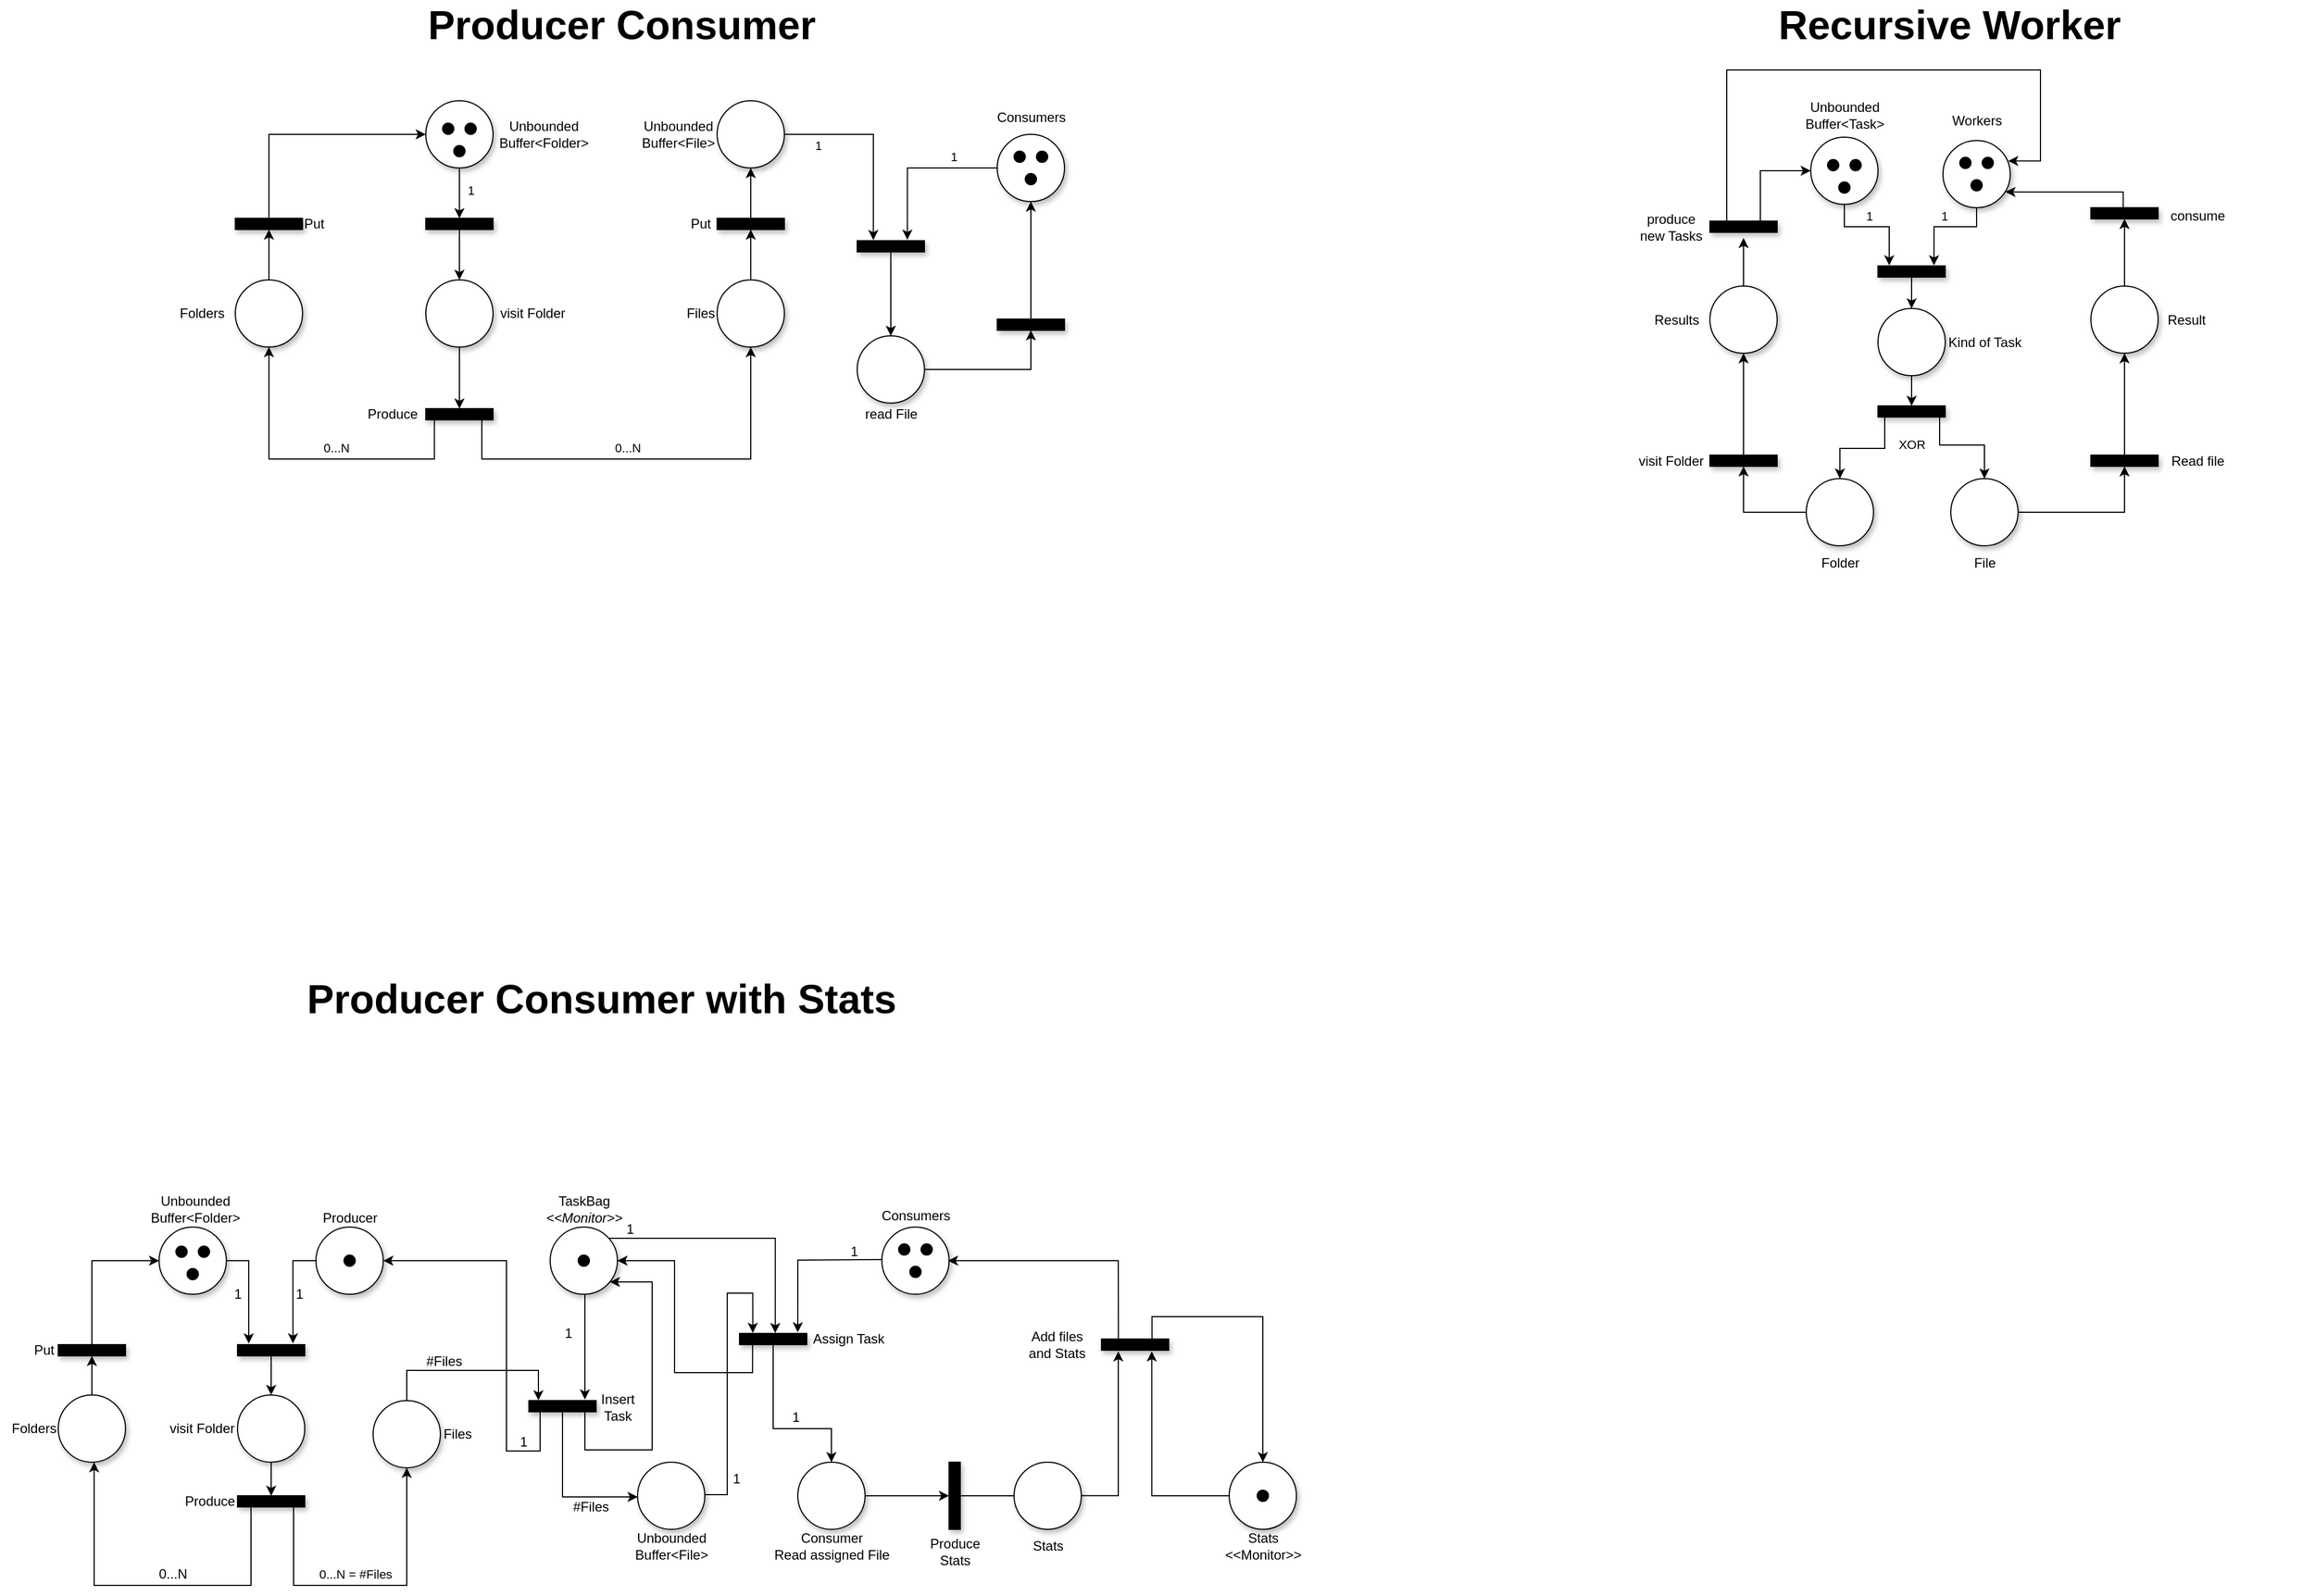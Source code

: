 <mxfile version="21.1.5" type="github">
  <diagram id="W0BPK4cTkW4dwpDVpFNX" name="Pagina-1">
    <mxGraphModel dx="1628" dy="848" grid="1" gridSize="10" guides="1" tooltips="1" connect="1" arrows="1" fold="1" page="1" pageScale="1" pageWidth="1169" pageHeight="827" math="0" shadow="0">
      <root>
        <mxCell id="0" />
        <mxCell id="1" parent="0" />
        <mxCell id="aSolj1gr-32Z-omolXvE-9" style="edgeStyle=orthogonalEdgeStyle;rounded=0;orthogonalLoop=1;jettySize=auto;html=1;exitX=0.987;exitY=0.872;exitDx=0;exitDy=0;exitPerimeter=0;entryX=0.5;entryY=1;entryDx=0;entryDy=0;" parent="1" source="aSolj1gr-32Z-omolXvE-2" target="aSolj1gr-32Z-omolXvE-7" edge="1">
          <mxGeometry relative="1" as="geometry">
            <Array as="points">
              <mxPoint x="418" y="413" />
              <mxPoint x="270" y="413" />
            </Array>
          </mxGeometry>
        </mxCell>
        <mxCell id="aSolj1gr-32Z-omolXvE-34" value="0...N" style="edgeLabel;html=1;align=center;verticalAlign=middle;resizable=0;points=[];" parent="aSolj1gr-32Z-omolXvE-9" vertex="1" connectable="0">
          <mxGeometry x="-0.154" relative="1" as="geometry">
            <mxPoint x="-4" y="-10" as="offset" />
          </mxGeometry>
        </mxCell>
        <mxCell id="aSolj1gr-32Z-omolXvE-28" style="edgeStyle=orthogonalEdgeStyle;rounded=0;orthogonalLoop=1;jettySize=auto;html=1;entryX=0.5;entryY=1;entryDx=0;entryDy=0;" parent="1" source="aSolj1gr-32Z-omolXvE-2" target="aSolj1gr-32Z-omolXvE-27" edge="1">
          <mxGeometry relative="1" as="geometry">
            <Array as="points">
              <mxPoint x="460" y="373" />
              <mxPoint x="460" y="413" />
              <mxPoint x="700" y="413" />
            </Array>
          </mxGeometry>
        </mxCell>
        <mxCell id="aSolj1gr-32Z-omolXvE-35" value="0...N" style="edgeLabel;html=1;align=center;verticalAlign=middle;resizable=0;points=[];" parent="aSolj1gr-32Z-omolXvE-28" vertex="1" connectable="0">
          <mxGeometry x="-0.079" y="1" relative="1" as="geometry">
            <mxPoint y="-9" as="offset" />
          </mxGeometry>
        </mxCell>
        <mxCell id="aSolj1gr-32Z-omolXvE-2" value="" style="html=1;points=[];perimeter=orthogonalPerimeter;fillColor=#000000;rotation=90;shadow=1;" parent="1" vertex="1">
          <mxGeometry x="435" y="343" width="10" height="60" as="geometry" />
        </mxCell>
        <mxCell id="aSolj1gr-32Z-omolXvE-36" value="" style="edgeStyle=orthogonalEdgeStyle;rounded=0;orthogonalLoop=1;jettySize=auto;html=1;" parent="1" source="aSolj1gr-32Z-omolXvE-4" target="aSolj1gr-32Z-omolXvE-2" edge="1">
          <mxGeometry relative="1" as="geometry" />
        </mxCell>
        <mxCell id="aSolj1gr-32Z-omolXvE-4" value="" style="ellipse;whiteSpace=wrap;html=1;aspect=fixed;strokeColor=#000000;fillColor=#FFFFFF;shadow=1;" parent="1" vertex="1">
          <mxGeometry x="410" y="253" width="60" height="60" as="geometry" />
        </mxCell>
        <mxCell id="aSolj1gr-32Z-omolXvE-20" style="edgeStyle=orthogonalEdgeStyle;rounded=0;orthogonalLoop=1;jettySize=auto;html=1;" parent="1" source="aSolj1gr-32Z-omolXvE-7" target="aSolj1gr-32Z-omolXvE-21" edge="1">
          <mxGeometry relative="1" as="geometry">
            <mxPoint x="270" y="193" as="targetPoint" />
          </mxGeometry>
        </mxCell>
        <mxCell id="aSolj1gr-32Z-omolXvE-7" value="" style="ellipse;whiteSpace=wrap;html=1;aspect=fixed;strokeColor=#000000;fillColor=#FFFFFF;shadow=1;" parent="1" vertex="1">
          <mxGeometry x="240" y="253" width="60" height="60" as="geometry" />
        </mxCell>
        <mxCell id="aSolj1gr-32Z-omolXvE-8" value="Produce" style="text;html=1;align=center;verticalAlign=middle;resizable=0;points=[];autosize=1;strokeColor=none;fillColor=none;" parent="1" vertex="1">
          <mxGeometry x="345" y="358" width="70" height="30" as="geometry" />
        </mxCell>
        <mxCell id="aSolj1gr-32Z-omolXvE-12" value="1" style="edgeStyle=orthogonalEdgeStyle;rounded=0;orthogonalLoop=1;jettySize=auto;html=1;" parent="1" source="aSolj1gr-32Z-omolXvE-10" target="aSolj1gr-32Z-omolXvE-11" edge="1">
          <mxGeometry x="-0.111" y="10" relative="1" as="geometry">
            <mxPoint as="offset" />
          </mxGeometry>
        </mxCell>
        <mxCell id="aSolj1gr-32Z-omolXvE-10" value="" style="ellipse;whiteSpace=wrap;html=1;aspect=fixed;strokeColor=#000000;fillColor=#FFFFFF;shadow=1;" parent="1" vertex="1">
          <mxGeometry x="410" y="93" width="60" height="60" as="geometry" />
        </mxCell>
        <mxCell id="aSolj1gr-32Z-omolXvE-13" value="" style="edgeStyle=orthogonalEdgeStyle;rounded=0;orthogonalLoop=1;jettySize=auto;html=1;" parent="1" source="aSolj1gr-32Z-omolXvE-11" target="aSolj1gr-32Z-omolXvE-4" edge="1">
          <mxGeometry relative="1" as="geometry" />
        </mxCell>
        <mxCell id="aSolj1gr-32Z-omolXvE-11" value="" style="html=1;points=[];perimeter=orthogonalPerimeter;fillColor=#000000;rotation=90;shadow=1;" parent="1" vertex="1">
          <mxGeometry x="435" y="173" width="10" height="60" as="geometry" />
        </mxCell>
        <mxCell id="aSolj1gr-32Z-omolXvE-39" style="edgeStyle=orthogonalEdgeStyle;rounded=0;orthogonalLoop=1;jettySize=auto;html=1;entryX=-0.058;entryY=0.76;entryDx=0;entryDy=0;entryPerimeter=0;" parent="1" source="aSolj1gr-32Z-omolXvE-14" target="aSolj1gr-32Z-omolXvE-38" edge="1">
          <mxGeometry relative="1" as="geometry" />
        </mxCell>
        <mxCell id="aSolj1gr-32Z-omolXvE-52" value="1" style="edgeLabel;html=1;align=center;verticalAlign=middle;resizable=0;points=[];" parent="aSolj1gr-32Z-omolXvE-39" vertex="1" connectable="0">
          <mxGeometry x="-0.66" y="-3" relative="1" as="geometry">
            <mxPoint y="7" as="offset" />
          </mxGeometry>
        </mxCell>
        <mxCell id="aSolj1gr-32Z-omolXvE-14" value="" style="ellipse;whiteSpace=wrap;html=1;aspect=fixed;strokeColor=#000000;fillColor=#FFFFFF;shadow=1;" parent="1" vertex="1">
          <mxGeometry x="670" y="93" width="60" height="60" as="geometry" />
        </mxCell>
        <mxCell id="aSolj1gr-32Z-omolXvE-16" value="Unbounded&lt;br&gt;Buffer&amp;lt;File&amp;gt;" style="text;html=1;align=center;verticalAlign=middle;resizable=0;points=[];autosize=1;strokeColor=none;fillColor=none;" parent="1" vertex="1">
          <mxGeometry x="590" y="103" width="90" height="40" as="geometry" />
        </mxCell>
        <mxCell id="aSolj1gr-32Z-omolXvE-17" value="Unbounded&lt;br&gt;Buffer&amp;lt;Folder&amp;gt;" style="text;html=1;align=center;verticalAlign=middle;resizable=0;points=[];autosize=1;strokeColor=none;fillColor=none;" parent="1" vertex="1">
          <mxGeometry x="465" y="103" width="100" height="40" as="geometry" />
        </mxCell>
        <mxCell id="aSolj1gr-32Z-omolXvE-18" value="Files" style="text;html=1;align=center;verticalAlign=middle;resizable=0;points=[];autosize=1;strokeColor=none;fillColor=none;" parent="1" vertex="1">
          <mxGeometry x="630" y="268" width="50" height="30" as="geometry" />
        </mxCell>
        <mxCell id="aSolj1gr-32Z-omolXvE-19" value="Folders" style="text;html=1;align=center;verticalAlign=middle;resizable=0;points=[];autosize=1;strokeColor=none;fillColor=none;" parent="1" vertex="1">
          <mxGeometry x="180" y="268" width="60" height="30" as="geometry" />
        </mxCell>
        <mxCell id="aSolj1gr-32Z-omolXvE-22" style="edgeStyle=orthogonalEdgeStyle;rounded=0;orthogonalLoop=1;jettySize=auto;html=1;entryX=0;entryY=0.5;entryDx=0;entryDy=0;" parent="1" source="aSolj1gr-32Z-omolXvE-21" target="aSolj1gr-32Z-omolXvE-10" edge="1">
          <mxGeometry relative="1" as="geometry">
            <Array as="points">
              <mxPoint x="270" y="123" />
            </Array>
          </mxGeometry>
        </mxCell>
        <mxCell id="aSolj1gr-32Z-omolXvE-21" value="" style="html=1;points=[];perimeter=orthogonalPerimeter;fillColor=#000000;rotation=90;shadow=1;" parent="1" vertex="1">
          <mxGeometry x="265" y="173" width="10" height="60" as="geometry" />
        </mxCell>
        <mxCell id="aSolj1gr-32Z-omolXvE-23" value="Put" style="text;html=1;align=center;verticalAlign=middle;resizable=0;points=[];autosize=1;strokeColor=none;fillColor=none;" parent="1" vertex="1">
          <mxGeometry x="290" y="188" width="40" height="30" as="geometry" />
        </mxCell>
        <mxCell id="aSolj1gr-32Z-omolXvE-24" value="" style="ellipse;whiteSpace=wrap;html=1;aspect=fixed;strokeColor=#000000;fillColor=#000000;" parent="1" vertex="1">
          <mxGeometry x="425" y="113" width="10" height="10" as="geometry" />
        </mxCell>
        <mxCell id="aSolj1gr-32Z-omolXvE-25" value="" style="ellipse;whiteSpace=wrap;html=1;aspect=fixed;strokeColor=#000000;fillColor=#000000;" parent="1" vertex="1">
          <mxGeometry x="445" y="113" width="10" height="10" as="geometry" />
        </mxCell>
        <mxCell id="aSolj1gr-32Z-omolXvE-26" value="" style="ellipse;whiteSpace=wrap;html=1;aspect=fixed;strokeColor=#000000;fillColor=#000000;" parent="1" vertex="1">
          <mxGeometry x="435" y="133" width="10" height="10" as="geometry" />
        </mxCell>
        <mxCell id="aSolj1gr-32Z-omolXvE-31" value="" style="edgeStyle=orthogonalEdgeStyle;rounded=0;orthogonalLoop=1;jettySize=auto;html=1;" parent="1" source="aSolj1gr-32Z-omolXvE-27" target="aSolj1gr-32Z-omolXvE-30" edge="1">
          <mxGeometry relative="1" as="geometry" />
        </mxCell>
        <mxCell id="aSolj1gr-32Z-omolXvE-27" value="" style="ellipse;whiteSpace=wrap;html=1;aspect=fixed;strokeColor=#000000;fillColor=#FFFFFF;shadow=1;" parent="1" vertex="1">
          <mxGeometry x="670" y="253" width="60" height="60" as="geometry" />
        </mxCell>
        <mxCell id="aSolj1gr-32Z-omolXvE-29" value="visit Folder" style="text;html=1;align=center;verticalAlign=middle;resizable=0;points=[];autosize=1;strokeColor=none;fillColor=none;" parent="1" vertex="1">
          <mxGeometry x="465" y="268" width="80" height="30" as="geometry" />
        </mxCell>
        <mxCell id="aSolj1gr-32Z-omolXvE-32" value="" style="edgeStyle=orthogonalEdgeStyle;rounded=0;orthogonalLoop=1;jettySize=auto;html=1;" parent="1" source="aSolj1gr-32Z-omolXvE-30" target="aSolj1gr-32Z-omolXvE-14" edge="1">
          <mxGeometry relative="1" as="geometry" />
        </mxCell>
        <mxCell id="aSolj1gr-32Z-omolXvE-30" value="" style="html=1;points=[];perimeter=orthogonalPerimeter;fillColor=#000000;rotation=90;shadow=1;" parent="1" vertex="1">
          <mxGeometry x="695" y="173" width="10" height="60" as="geometry" />
        </mxCell>
        <mxCell id="aSolj1gr-32Z-omolXvE-33" value="Put" style="text;html=1;align=center;verticalAlign=middle;resizable=0;points=[];autosize=1;strokeColor=none;fillColor=none;" parent="1" vertex="1">
          <mxGeometry x="635" y="188" width="40" height="30" as="geometry" />
        </mxCell>
        <mxCell id="aSolj1gr-32Z-omolXvE-40" style="edgeStyle=orthogonalEdgeStyle;rounded=0;orthogonalLoop=1;jettySize=auto;html=1;entryX=-0.086;entryY=0.254;entryDx=0;entryDy=0;entryPerimeter=0;" parent="1" source="aSolj1gr-32Z-omolXvE-37" target="aSolj1gr-32Z-omolXvE-38" edge="1">
          <mxGeometry relative="1" as="geometry">
            <mxPoint x="840" y="213" as="targetPoint" />
          </mxGeometry>
        </mxCell>
        <mxCell id="aSolj1gr-32Z-omolXvE-51" value="1" style="edgeLabel;html=1;align=center;verticalAlign=middle;resizable=0;points=[];" parent="aSolj1gr-32Z-omolXvE-40" vertex="1" connectable="0">
          <mxGeometry x="-0.578" relative="1" as="geometry">
            <mxPoint x="-9" y="-10" as="offset" />
          </mxGeometry>
        </mxCell>
        <mxCell id="aSolj1gr-32Z-omolXvE-37" value="" style="ellipse;whiteSpace=wrap;html=1;aspect=fixed;strokeColor=#000000;fillColor=#FFFFFF;shadow=1;" parent="1" vertex="1">
          <mxGeometry x="920" y="123" width="60" height="60" as="geometry" />
        </mxCell>
        <mxCell id="aSolj1gr-32Z-omolXvE-45" style="edgeStyle=orthogonalEdgeStyle;rounded=0;orthogonalLoop=1;jettySize=auto;html=1;" parent="1" source="aSolj1gr-32Z-omolXvE-38" edge="1">
          <mxGeometry relative="1" as="geometry">
            <mxPoint x="825" y="303" as="targetPoint" />
          </mxGeometry>
        </mxCell>
        <mxCell id="aSolj1gr-32Z-omolXvE-38" value="" style="html=1;points=[];perimeter=orthogonalPerimeter;fillColor=#000000;rotation=90;shadow=1;" parent="1" vertex="1">
          <mxGeometry x="820" y="193" width="10" height="60" as="geometry" />
        </mxCell>
        <mxCell id="aSolj1gr-32Z-omolXvE-41" value="" style="ellipse;whiteSpace=wrap;html=1;aspect=fixed;strokeColor=#000000;fillColor=#000000;" parent="1" vertex="1">
          <mxGeometry x="935" y="138" width="10" height="10" as="geometry" />
        </mxCell>
        <mxCell id="aSolj1gr-32Z-omolXvE-42" value="" style="ellipse;whiteSpace=wrap;html=1;aspect=fixed;strokeColor=#000000;fillColor=#000000;" parent="1" vertex="1">
          <mxGeometry x="955" y="138" width="10" height="10" as="geometry" />
        </mxCell>
        <mxCell id="aSolj1gr-32Z-omolXvE-43" value="" style="ellipse;whiteSpace=wrap;html=1;aspect=fixed;strokeColor=#000000;fillColor=#000000;" parent="1" vertex="1">
          <mxGeometry x="945" y="158" width="10" height="10" as="geometry" />
        </mxCell>
        <mxCell id="aSolj1gr-32Z-omolXvE-44" value="Consumers&lt;br&gt;" style="text;html=1;align=center;verticalAlign=middle;resizable=0;points=[];autosize=1;strokeColor=none;fillColor=none;" parent="1" vertex="1">
          <mxGeometry x="910" y="93" width="80" height="30" as="geometry" />
        </mxCell>
        <mxCell id="aSolj1gr-32Z-omolXvE-47" style="edgeStyle=orthogonalEdgeStyle;rounded=0;orthogonalLoop=1;jettySize=auto;html=1;" parent="1" source="aSolj1gr-32Z-omolXvE-46" target="aSolj1gr-32Z-omolXvE-48" edge="1">
          <mxGeometry relative="1" as="geometry">
            <mxPoint x="950" y="333" as="targetPoint" />
          </mxGeometry>
        </mxCell>
        <mxCell id="aSolj1gr-32Z-omolXvE-46" value="" style="ellipse;whiteSpace=wrap;html=1;aspect=fixed;strokeColor=#000000;fillColor=#FFFFFF;shadow=1;" parent="1" vertex="1">
          <mxGeometry x="795" y="303" width="60" height="60" as="geometry" />
        </mxCell>
        <mxCell id="aSolj1gr-32Z-omolXvE-49" style="edgeStyle=orthogonalEdgeStyle;rounded=0;orthogonalLoop=1;jettySize=auto;html=1;entryX=0.5;entryY=1;entryDx=0;entryDy=0;" parent="1" source="aSolj1gr-32Z-omolXvE-48" target="aSolj1gr-32Z-omolXvE-37" edge="1">
          <mxGeometry relative="1" as="geometry" />
        </mxCell>
        <mxCell id="aSolj1gr-32Z-omolXvE-48" value="" style="html=1;points=[];perimeter=orthogonalPerimeter;fillColor=#000000;rotation=90;shadow=1;" parent="1" vertex="1">
          <mxGeometry x="945" y="263" width="10" height="60" as="geometry" />
        </mxCell>
        <mxCell id="aSolj1gr-32Z-omolXvE-50" value="read File" style="text;html=1;align=center;verticalAlign=middle;resizable=0;points=[];autosize=1;strokeColor=none;fillColor=none;" parent="1" vertex="1">
          <mxGeometry x="790" y="358" width="70" height="30" as="geometry" />
        </mxCell>
        <mxCell id="aSolj1gr-32Z-omolXvE-53" value="&lt;font style=&quot;font-size: 36px;&quot;&gt;&lt;b&gt;Producer Consumer&lt;br&gt;&lt;/b&gt;&lt;/font&gt;" style="text;html=1;strokeColor=none;fillColor=none;align=center;verticalAlign=middle;whiteSpace=wrap;rounded=0;" parent="1" vertex="1">
          <mxGeometry x="260" y="10" width="650" height="30" as="geometry" />
        </mxCell>
        <mxCell id="aSolj1gr-32Z-omolXvE-64" value="1" style="edgeStyle=orthogonalEdgeStyle;rounded=0;orthogonalLoop=1;jettySize=auto;html=1;entryX=-0.046;entryY=0.833;entryDx=0;entryDy=0;entryPerimeter=0;" parent="1" source="aSolj1gr-32Z-omolXvE-65" target="aSolj1gr-32Z-omolXvE-67" edge="1">
          <mxGeometry x="-0.111" y="10" relative="1" as="geometry">
            <mxPoint as="offset" />
            <mxPoint x="1716" y="235.5" as="targetPoint" />
            <Array as="points">
              <mxPoint x="1676" y="205.5" />
              <mxPoint x="1716" y="205.5" />
            </Array>
          </mxGeometry>
        </mxCell>
        <mxCell id="aSolj1gr-32Z-omolXvE-65" value="" style="ellipse;whiteSpace=wrap;html=1;aspect=fixed;strokeColor=#000000;fillColor=#FFFFFF;shadow=1;" parent="1" vertex="1">
          <mxGeometry x="1646" y="125.5" width="60" height="60" as="geometry" />
        </mxCell>
        <mxCell id="aSolj1gr-32Z-omolXvE-115" style="edgeStyle=orthogonalEdgeStyle;rounded=0;orthogonalLoop=1;jettySize=auto;html=1;fontSize=11;" parent="1" source="aSolj1gr-32Z-omolXvE-67" target="aSolj1gr-32Z-omolXvE-116" edge="1">
          <mxGeometry relative="1" as="geometry">
            <mxPoint x="1736" y="325.5" as="targetPoint" />
          </mxGeometry>
        </mxCell>
        <mxCell id="aSolj1gr-32Z-omolXvE-67" value="" style="html=1;points=[];perimeter=orthogonalPerimeter;fillColor=#000000;rotation=90;shadow=1;" parent="1" vertex="1">
          <mxGeometry x="1731" y="215.5" width="10" height="60" as="geometry" />
        </mxCell>
        <mxCell id="aSolj1gr-32Z-omolXvE-72" value="Unbounded&lt;br&gt;Buffer&amp;lt;Task&amp;gt;" style="text;html=1;align=center;verticalAlign=middle;resizable=0;points=[];autosize=1;strokeColor=none;fillColor=none;" parent="1" vertex="1">
          <mxGeometry x="1631" y="85.5" width="90" height="40" as="geometry" />
        </mxCell>
        <mxCell id="aSolj1gr-32Z-omolXvE-78" value="" style="ellipse;whiteSpace=wrap;html=1;aspect=fixed;strokeColor=#000000;fillColor=#000000;" parent="1" vertex="1">
          <mxGeometry x="1661" y="145.5" width="10" height="10" as="geometry" />
        </mxCell>
        <mxCell id="aSolj1gr-32Z-omolXvE-79" value="" style="ellipse;whiteSpace=wrap;html=1;aspect=fixed;strokeColor=#000000;fillColor=#000000;" parent="1" vertex="1">
          <mxGeometry x="1681" y="145.5" width="10" height="10" as="geometry" />
        </mxCell>
        <mxCell id="aSolj1gr-32Z-omolXvE-80" value="" style="ellipse;whiteSpace=wrap;html=1;aspect=fixed;strokeColor=#000000;fillColor=#000000;" parent="1" vertex="1">
          <mxGeometry x="1671" y="165.5" width="10" height="10" as="geometry" />
        </mxCell>
        <mxCell id="aSolj1gr-32Z-omolXvE-108" style="edgeStyle=orthogonalEdgeStyle;rounded=0;orthogonalLoop=1;jettySize=auto;html=1;entryX=-0.046;entryY=0.167;entryDx=0;entryDy=0;entryPerimeter=0;fontSize=36;exitX=0.5;exitY=1;exitDx=0;exitDy=0;" parent="1" source="aSolj1gr-32Z-omolXvE-102" target="aSolj1gr-32Z-omolXvE-67" edge="1">
          <mxGeometry relative="1" as="geometry">
            <Array as="points">
              <mxPoint x="1794" y="205.5" />
              <mxPoint x="1756" y="205.5" />
            </Array>
          </mxGeometry>
        </mxCell>
        <mxCell id="aSolj1gr-32Z-omolXvE-113" value="1" style="edgeLabel;html=1;align=center;verticalAlign=middle;resizable=0;points=[];fontSize=11;" parent="aSolj1gr-32Z-omolXvE-108" vertex="1" connectable="0">
          <mxGeometry x="-0.087" y="-1" relative="1" as="geometry">
            <mxPoint x="-5" y="-9" as="offset" />
          </mxGeometry>
        </mxCell>
        <mxCell id="aSolj1gr-32Z-omolXvE-102" value="" style="ellipse;whiteSpace=wrap;html=1;aspect=fixed;strokeColor=#000000;fillColor=#FFFFFF;shadow=1;" parent="1" vertex="1">
          <mxGeometry x="1764" y="128.5" width="60" height="60" as="geometry" />
        </mxCell>
        <mxCell id="aSolj1gr-32Z-omolXvE-103" value="" style="ellipse;whiteSpace=wrap;html=1;aspect=fixed;strokeColor=#000000;fillColor=#000000;" parent="1" vertex="1">
          <mxGeometry x="1779" y="143.5" width="10" height="10" as="geometry" />
        </mxCell>
        <mxCell id="aSolj1gr-32Z-omolXvE-104" value="" style="ellipse;whiteSpace=wrap;html=1;aspect=fixed;strokeColor=#000000;fillColor=#000000;" parent="1" vertex="1">
          <mxGeometry x="1799" y="143.5" width="10" height="10" as="geometry" />
        </mxCell>
        <mxCell id="aSolj1gr-32Z-omolXvE-105" value="" style="ellipse;whiteSpace=wrap;html=1;aspect=fixed;strokeColor=#000000;fillColor=#000000;" parent="1" vertex="1">
          <mxGeometry x="1789" y="163.5" width="10" height="10" as="geometry" />
        </mxCell>
        <mxCell id="aSolj1gr-32Z-omolXvE-118" style="edgeStyle=orthogonalEdgeStyle;rounded=0;orthogonalLoop=1;jettySize=auto;html=1;fontSize=11;" parent="1" source="aSolj1gr-32Z-omolXvE-116" target="aSolj1gr-32Z-omolXvE-120" edge="1">
          <mxGeometry relative="1" as="geometry">
            <mxPoint x="1736" y="415.5" as="targetPoint" />
          </mxGeometry>
        </mxCell>
        <mxCell id="aSolj1gr-32Z-omolXvE-116" value="" style="ellipse;whiteSpace=wrap;html=1;aspect=fixed;strokeColor=#000000;fillColor=#FFFFFF;shadow=1;" parent="1" vertex="1">
          <mxGeometry x="1706" y="278.5" width="60" height="60" as="geometry" />
        </mxCell>
        <mxCell id="aSolj1gr-32Z-omolXvE-117" value="Workers" style="text;html=1;align=center;verticalAlign=middle;resizable=0;points=[];autosize=1;strokeColor=none;fillColor=none;" parent="1" vertex="1">
          <mxGeometry x="1759" y="95.5" width="70" height="30" as="geometry" />
        </mxCell>
        <mxCell id="aSolj1gr-32Z-omolXvE-119" value="Kind of Task" style="text;html=1;align=center;verticalAlign=middle;resizable=0;points=[];autosize=1;strokeColor=none;fillColor=none;" parent="1" vertex="1">
          <mxGeometry x="1756" y="293.5" width="90" height="30" as="geometry" />
        </mxCell>
        <mxCell id="aSolj1gr-32Z-omolXvE-126" style="edgeStyle=orthogonalEdgeStyle;rounded=0;orthogonalLoop=1;jettySize=auto;html=1;entryX=0;entryY=0.5;entryDx=0;entryDy=0;fontSize=11;" parent="1" source="aSolj1gr-32Z-omolXvE-120" target="aSolj1gr-32Z-omolXvE-123" edge="1">
          <mxGeometry relative="1" as="geometry">
            <Array as="points">
              <mxPoint x="1761" y="370.5" />
              <mxPoint x="1761" y="400.5" />
              <mxPoint x="1801" y="400.5" />
            </Array>
          </mxGeometry>
        </mxCell>
        <mxCell id="aSolj1gr-32Z-omolXvE-127" style="edgeStyle=orthogonalEdgeStyle;rounded=0;orthogonalLoop=1;jettySize=auto;html=1;fontSize=11;" parent="1" target="aSolj1gr-32Z-omolXvE-122" edge="1">
          <mxGeometry relative="1" as="geometry">
            <mxPoint x="1707" y="370.5" as="sourcePoint" />
            <mxPoint x="1671" y="385.5" as="targetPoint" />
            <Array as="points">
              <mxPoint x="1712" y="370.5" />
              <mxPoint x="1712" y="403.5" />
              <mxPoint x="1672" y="403.5" />
            </Array>
          </mxGeometry>
        </mxCell>
        <mxCell id="aSolj1gr-32Z-omolXvE-120" value="" style="html=1;points=[];perimeter=orthogonalPerimeter;fillColor=#000000;rotation=90;shadow=1;" parent="1" vertex="1">
          <mxGeometry x="1731" y="340.5" width="10" height="60" as="geometry" />
        </mxCell>
        <mxCell id="aSolj1gr-32Z-omolXvE-146" style="edgeStyle=orthogonalEdgeStyle;rounded=0;orthogonalLoop=1;jettySize=auto;html=1;fontSize=11;" parent="1" source="aSolj1gr-32Z-omolXvE-122" target="aSolj1gr-32Z-omolXvE-145" edge="1">
          <mxGeometry relative="1" as="geometry" />
        </mxCell>
        <mxCell id="aSolj1gr-32Z-omolXvE-122" value="" style="ellipse;whiteSpace=wrap;html=1;aspect=fixed;strokeColor=#000000;fillColor=#FFFFFF;shadow=1;" parent="1" vertex="1">
          <mxGeometry x="1642" y="430.5" width="60" height="60" as="geometry" />
        </mxCell>
        <mxCell id="aSolj1gr-32Z-omolXvE-132" style="edgeStyle=orthogonalEdgeStyle;rounded=0;orthogonalLoop=1;jettySize=auto;html=1;fontSize=11;" parent="1" source="aSolj1gr-32Z-omolXvE-123" target="aSolj1gr-32Z-omolXvE-133" edge="1">
          <mxGeometry relative="1" as="geometry">
            <mxPoint x="1931" y="460.5" as="targetPoint" />
          </mxGeometry>
        </mxCell>
        <mxCell id="aSolj1gr-32Z-omolXvE-123" value="" style="ellipse;whiteSpace=wrap;html=1;aspect=fixed;strokeColor=#000000;fillColor=#FFFFFF;direction=south;shadow=1;" parent="1" vertex="1">
          <mxGeometry x="1771" y="430.5" width="60" height="60" as="geometry" />
        </mxCell>
        <mxCell id="aSolj1gr-32Z-omolXvE-129" value="XOR" style="text;html=1;align=center;verticalAlign=middle;resizable=0;points=[];autosize=1;strokeColor=none;fillColor=none;fontSize=11;" parent="1" vertex="1">
          <mxGeometry x="1711" y="384.5" width="50" height="30" as="geometry" />
        </mxCell>
        <mxCell id="aSolj1gr-32Z-omolXvE-130" value="File" style="text;html=1;align=center;verticalAlign=middle;resizable=0;points=[];autosize=1;strokeColor=none;fillColor=none;" parent="1" vertex="1">
          <mxGeometry x="1781" y="490.5" width="40" height="30" as="geometry" />
        </mxCell>
        <mxCell id="aSolj1gr-32Z-omolXvE-131" value="Folder" style="text;html=1;align=center;verticalAlign=middle;resizable=0;points=[];autosize=1;strokeColor=none;fillColor=none;" parent="1" vertex="1">
          <mxGeometry x="1642" y="490.5" width="60" height="30" as="geometry" />
        </mxCell>
        <mxCell id="aSolj1gr-32Z-omolXvE-134" style="edgeStyle=orthogonalEdgeStyle;rounded=0;orthogonalLoop=1;jettySize=auto;html=1;fontSize=11;" parent="1" source="aSolj1gr-32Z-omolXvE-133" target="aSolj1gr-32Z-omolXvE-135" edge="1">
          <mxGeometry relative="1" as="geometry">
            <mxPoint x="1926" y="325.5" as="targetPoint" />
          </mxGeometry>
        </mxCell>
        <mxCell id="aSolj1gr-32Z-omolXvE-133" value="" style="html=1;points=[];perimeter=orthogonalPerimeter;fillColor=#000000;rotation=90;shadow=1;" parent="1" vertex="1">
          <mxGeometry x="1921" y="384.5" width="10" height="60" as="geometry" />
        </mxCell>
        <mxCell id="aSolj1gr-32Z-omolXvE-138" style="edgeStyle=orthogonalEdgeStyle;rounded=0;orthogonalLoop=1;jettySize=auto;html=1;fontSize=11;" parent="1" source="aSolj1gr-32Z-omolXvE-135" target="aSolj1gr-32Z-omolXvE-139" edge="1">
          <mxGeometry relative="1" as="geometry">
            <mxPoint x="1926" y="195.5" as="targetPoint" />
          </mxGeometry>
        </mxCell>
        <mxCell id="aSolj1gr-32Z-omolXvE-135" value="" style="ellipse;whiteSpace=wrap;html=1;aspect=fixed;strokeColor=#000000;fillColor=#FFFFFF;shadow=1;" parent="1" vertex="1">
          <mxGeometry x="1896" y="258.5" width="60" height="60" as="geometry" />
        </mxCell>
        <mxCell id="aSolj1gr-32Z-omolXvE-136" value="Read file" style="text;html=1;align=center;verticalAlign=middle;resizable=0;points=[];autosize=1;strokeColor=none;fillColor=none;" parent="1" vertex="1">
          <mxGeometry x="1956" y="399.5" width="70" height="30" as="geometry" />
        </mxCell>
        <mxCell id="aSolj1gr-32Z-omolXvE-137" value="Result" style="text;html=1;align=center;verticalAlign=middle;resizable=0;points=[];autosize=1;strokeColor=none;fillColor=none;" parent="1" vertex="1">
          <mxGeometry x="1951" y="273.5" width="60" height="30" as="geometry" />
        </mxCell>
        <mxCell id="aSolj1gr-32Z-omolXvE-157" style="edgeStyle=orthogonalEdgeStyle;rounded=0;orthogonalLoop=1;jettySize=auto;html=1;entryX=0.928;entryY=0.764;entryDx=0;entryDy=0;entryPerimeter=0;fontSize=11;exitX=-0.04;exitY=0.52;exitDx=0;exitDy=0;exitPerimeter=0;" parent="1" source="aSolj1gr-32Z-omolXvE-139" target="aSolj1gr-32Z-omolXvE-102" edge="1">
          <mxGeometry relative="1" as="geometry">
            <Array as="points">
              <mxPoint x="1925" y="174.5" />
              <mxPoint x="1831" y="174.5" />
            </Array>
          </mxGeometry>
        </mxCell>
        <mxCell id="aSolj1gr-32Z-omolXvE-139" value="" style="html=1;points=[];perimeter=orthogonalPerimeter;fillColor=#000000;rotation=90;shadow=1;" parent="1" vertex="1">
          <mxGeometry x="1921" y="163.5" width="10" height="60" as="geometry" />
        </mxCell>
        <mxCell id="aSolj1gr-32Z-omolXvE-142" value="consume" style="text;html=1;align=center;verticalAlign=middle;resizable=0;points=[];autosize=1;strokeColor=none;fillColor=none;" parent="1" vertex="1">
          <mxGeometry x="1956" y="180.5" width="70" height="30" as="geometry" />
        </mxCell>
        <mxCell id="aSolj1gr-32Z-omolXvE-150" style="edgeStyle=orthogonalEdgeStyle;rounded=0;orthogonalLoop=1;jettySize=auto;html=1;fontSize=11;" parent="1" source="aSolj1gr-32Z-omolXvE-145" target="aSolj1gr-32Z-omolXvE-149" edge="1">
          <mxGeometry relative="1" as="geometry" />
        </mxCell>
        <mxCell id="aSolj1gr-32Z-omolXvE-145" value="" style="html=1;points=[];perimeter=orthogonalPerimeter;fillColor=#000000;rotation=90;shadow=1;" parent="1" vertex="1">
          <mxGeometry x="1581" y="384.5" width="10" height="60" as="geometry" />
        </mxCell>
        <mxCell id="aSolj1gr-32Z-omolXvE-147" value="visit Folder" style="text;html=1;align=center;verticalAlign=middle;resizable=0;points=[];autosize=1;strokeColor=none;fillColor=none;" parent="1" vertex="1">
          <mxGeometry x="1481" y="399.5" width="80" height="30" as="geometry" />
        </mxCell>
        <mxCell id="aSolj1gr-32Z-omolXvE-152" style="edgeStyle=orthogonalEdgeStyle;rounded=0;orthogonalLoop=1;jettySize=auto;html=1;fontSize=11;" parent="1" source="aSolj1gr-32Z-omolXvE-149" edge="1">
          <mxGeometry relative="1" as="geometry">
            <mxPoint x="1586" y="215.5" as="targetPoint" />
          </mxGeometry>
        </mxCell>
        <mxCell id="aSolj1gr-32Z-omolXvE-149" value="" style="ellipse;whiteSpace=wrap;html=1;aspect=fixed;strokeColor=#000000;fillColor=#FFFFFF;shadow=1;" parent="1" vertex="1">
          <mxGeometry x="1556" y="258.5" width="60" height="60" as="geometry" />
        </mxCell>
        <mxCell id="aSolj1gr-32Z-omolXvE-151" value="Results" style="text;html=1;align=center;verticalAlign=middle;resizable=0;points=[];autosize=1;strokeColor=none;fillColor=none;" parent="1" vertex="1">
          <mxGeometry x="1496" y="273.5" width="60" height="30" as="geometry" />
        </mxCell>
        <mxCell id="aSolj1gr-32Z-omolXvE-154" style="edgeStyle=orthogonalEdgeStyle;rounded=0;orthogonalLoop=1;jettySize=auto;html=1;entryX=0;entryY=0.5;entryDx=0;entryDy=0;fontSize=11;" parent="1" source="aSolj1gr-32Z-omolXvE-153" target="aSolj1gr-32Z-omolXvE-65" edge="1">
          <mxGeometry relative="1" as="geometry">
            <Array as="points">
              <mxPoint x="1601" y="155.5" />
            </Array>
          </mxGeometry>
        </mxCell>
        <mxCell id="aSolj1gr-32Z-omolXvE-156" style="edgeStyle=orthogonalEdgeStyle;rounded=0;orthogonalLoop=1;jettySize=auto;html=1;entryX=0.969;entryY=0.305;entryDx=0;entryDy=0;fontSize=11;entryPerimeter=0;" parent="1" source="aSolj1gr-32Z-omolXvE-153" target="aSolj1gr-32Z-omolXvE-102" edge="1">
          <mxGeometry relative="1" as="geometry">
            <Array as="points">
              <mxPoint x="1571" y="205.5" />
              <mxPoint x="1571" y="65.5" />
              <mxPoint x="1851" y="65.5" />
              <mxPoint x="1851" y="146.5" />
            </Array>
          </mxGeometry>
        </mxCell>
        <mxCell id="aSolj1gr-32Z-omolXvE-153" value="" style="html=1;points=[];perimeter=orthogonalPerimeter;fillColor=#000000;rotation=90;shadow=1;" parent="1" vertex="1">
          <mxGeometry x="1581" y="175.5" width="10" height="60" as="geometry" />
        </mxCell>
        <mxCell id="aSolj1gr-32Z-omolXvE-155" value="produce&lt;br&gt;new Tasks" style="text;html=1;align=center;verticalAlign=middle;resizable=0;points=[];autosize=1;strokeColor=none;fillColor=none;" parent="1" vertex="1">
          <mxGeometry x="1481" y="185.5" width="80" height="40" as="geometry" />
        </mxCell>
        <mxCell id="aSolj1gr-32Z-omolXvE-158" value="&lt;font style=&quot;font-size: 36px;&quot;&gt;&lt;b&gt;Recursive Worker&lt;br&gt;&lt;/b&gt;&lt;/font&gt;" style="text;html=1;strokeColor=none;fillColor=none;align=center;verticalAlign=middle;whiteSpace=wrap;rounded=0;" parent="1" vertex="1">
          <mxGeometry x="1445" y="10" width="650" height="30" as="geometry" />
        </mxCell>
        <mxCell id="q2Po0JFlGNfNbNN5yqVp-1" style="edgeStyle=orthogonalEdgeStyle;rounded=0;orthogonalLoop=1;jettySize=auto;html=1;exitX=0.904;exitY=0.813;exitDx=0;exitDy=0;exitPerimeter=0;entryX=0.5;entryY=1;entryDx=0;entryDy=0;" edge="1" parent="1">
          <mxGeometry relative="1" as="geometry">
            <Array as="points">
              <mxPoint x="254" y="1348" />
              <mxPoint x="254" y="1419" />
              <mxPoint x="114" y="1419" />
            </Array>
            <mxPoint x="255.22" y="1348.01" as="sourcePoint" />
            <mxPoint x="114" y="1308.97" as="targetPoint" />
          </mxGeometry>
        </mxCell>
        <mxCell id="q2Po0JFlGNfNbNN5yqVp-2" value="&lt;font style=&quot;font-size: 12px;&quot;&gt;0...N&lt;/font&gt;" style="edgeLabel;html=1;align=center;verticalAlign=middle;resizable=0;points=[];" vertex="1" connectable="0" parent="q2Po0JFlGNfNbNN5yqVp-1">
          <mxGeometry x="-0.154" relative="1" as="geometry">
            <mxPoint x="-6" y="-10" as="offset" />
          </mxGeometry>
        </mxCell>
        <mxCell id="q2Po0JFlGNfNbNN5yqVp-81" style="edgeStyle=orthogonalEdgeStyle;rounded=0;orthogonalLoop=1;jettySize=auto;html=1;entryX=0.5;entryY=1;entryDx=0;entryDy=0;" edge="1" parent="1" target="q2Po0JFlGNfNbNN5yqVp-29">
          <mxGeometry relative="1" as="geometry">
            <mxPoint x="273" y="1344.0" as="sourcePoint" />
            <Array as="points">
              <mxPoint x="292" y="1344" />
              <mxPoint x="292" y="1419" />
              <mxPoint x="393" y="1419" />
            </Array>
          </mxGeometry>
        </mxCell>
        <mxCell id="q2Po0JFlGNfNbNN5yqVp-5" value="" style="html=1;points=[];perimeter=orthogonalPerimeter;fillColor=#000000;rotation=90;shadow=1;" vertex="1" parent="1">
          <mxGeometry x="267" y="1313.97" width="10" height="60" as="geometry" />
        </mxCell>
        <mxCell id="q2Po0JFlGNfNbNN5yqVp-6" value="" style="edgeStyle=orthogonalEdgeStyle;rounded=0;orthogonalLoop=1;jettySize=auto;html=1;" edge="1" parent="1" source="q2Po0JFlGNfNbNN5yqVp-7" target="q2Po0JFlGNfNbNN5yqVp-5">
          <mxGeometry relative="1" as="geometry" />
        </mxCell>
        <mxCell id="q2Po0JFlGNfNbNN5yqVp-7" value="" style="ellipse;whiteSpace=wrap;html=1;aspect=fixed;strokeColor=#000000;fillColor=#FFFFFF;shadow=1;" vertex="1" parent="1">
          <mxGeometry x="242" y="1248.97" width="60" height="60" as="geometry" />
        </mxCell>
        <mxCell id="q2Po0JFlGNfNbNN5yqVp-8" style="edgeStyle=orthogonalEdgeStyle;rounded=0;orthogonalLoop=1;jettySize=auto;html=1;" edge="1" parent="1" source="q2Po0JFlGNfNbNN5yqVp-9" target="q2Po0JFlGNfNbNN5yqVp-23">
          <mxGeometry relative="1" as="geometry">
            <mxPoint x="57" y="1199.03" as="targetPoint" />
          </mxGeometry>
        </mxCell>
        <mxCell id="q2Po0JFlGNfNbNN5yqVp-9" value="" style="ellipse;whiteSpace=wrap;html=1;aspect=fixed;strokeColor=#000000;fillColor=#FFFFFF;shadow=1;" vertex="1" parent="1">
          <mxGeometry x="82" y="1248.97" width="60" height="60" as="geometry" />
        </mxCell>
        <mxCell id="q2Po0JFlGNfNbNN5yqVp-10" value="Produce" style="text;html=1;align=center;verticalAlign=middle;resizable=0;points=[];autosize=1;strokeColor=none;fillColor=none;" vertex="1" parent="1">
          <mxGeometry x="182" y="1328.97" width="70" height="30" as="geometry" />
        </mxCell>
        <mxCell id="q2Po0JFlGNfNbNN5yqVp-11" value="&lt;font style=&quot;font-size: 12px;&quot;&gt;1&lt;/font&gt;" style="edgeStyle=orthogonalEdgeStyle;rounded=0;orthogonalLoop=1;jettySize=auto;html=1;exitX=1;exitY=0.5;exitDx=0;exitDy=0;" edge="1" parent="1" source="q2Po0JFlGNfNbNN5yqVp-12">
          <mxGeometry x="0.064" y="-10" relative="1" as="geometry">
            <mxPoint as="offset" />
            <mxPoint x="232.0" y="1133.008" as="sourcePoint" />
            <mxPoint x="252" y="1203" as="targetPoint" />
            <Array as="points">
              <mxPoint x="252" y="1129" />
            </Array>
          </mxGeometry>
        </mxCell>
        <mxCell id="q2Po0JFlGNfNbNN5yqVp-12" value="" style="ellipse;whiteSpace=wrap;html=1;aspect=fixed;strokeColor=#000000;fillColor=#FFFFFF;shadow=1;" vertex="1" parent="1">
          <mxGeometry x="172" y="1099" width="60" height="60" as="geometry" />
        </mxCell>
        <mxCell id="q2Po0JFlGNfNbNN5yqVp-13" value="" style="edgeStyle=orthogonalEdgeStyle;rounded=0;orthogonalLoop=1;jettySize=auto;html=1;" edge="1" parent="1" source="q2Po0JFlGNfNbNN5yqVp-14" target="q2Po0JFlGNfNbNN5yqVp-7">
          <mxGeometry relative="1" as="geometry">
            <Array as="points">
              <mxPoint x="272" y="1289" />
            </Array>
          </mxGeometry>
        </mxCell>
        <mxCell id="q2Po0JFlGNfNbNN5yqVp-14" value="" style="html=1;points=[];perimeter=orthogonalPerimeter;fillColor=#000000;rotation=90;shadow=1;" vertex="1" parent="1">
          <mxGeometry x="267" y="1179" width="10" height="60" as="geometry" />
        </mxCell>
        <mxCell id="q2Po0JFlGNfNbNN5yqVp-18" value="Unbounded&lt;br&gt;Buffer&amp;lt;File&amp;gt;" style="text;html=1;align=center;verticalAlign=middle;resizable=0;points=[];autosize=1;strokeColor=none;fillColor=none;" vertex="1" parent="1">
          <mxGeometry x="584" y="1363.94" width="90" height="40" as="geometry" />
        </mxCell>
        <mxCell id="q2Po0JFlGNfNbNN5yqVp-19" value="Unbounded&lt;br&gt;Buffer&amp;lt;Folder&amp;gt;" style="text;html=1;align=center;verticalAlign=middle;resizable=0;points=[];autosize=1;strokeColor=none;fillColor=none;" vertex="1" parent="1">
          <mxGeometry x="154" y="1063" width="100" height="40" as="geometry" />
        </mxCell>
        <mxCell id="q2Po0JFlGNfNbNN5yqVp-20" value="Files" style="text;html=1;align=center;verticalAlign=middle;resizable=0;points=[];autosize=1;strokeColor=none;fillColor=none;" vertex="1" parent="1">
          <mxGeometry x="413" y="1268.97" width="50" height="30" as="geometry" />
        </mxCell>
        <mxCell id="q2Po0JFlGNfNbNN5yqVp-21" value="Folders" style="text;html=1;align=center;verticalAlign=middle;resizable=0;points=[];autosize=1;strokeColor=none;fillColor=none;" vertex="1" parent="1">
          <mxGeometry x="30" y="1263.97" width="60" height="30" as="geometry" />
        </mxCell>
        <mxCell id="q2Po0JFlGNfNbNN5yqVp-22" style="edgeStyle=orthogonalEdgeStyle;rounded=0;orthogonalLoop=1;jettySize=auto;html=1;entryX=0;entryY=0.5;entryDx=0;entryDy=0;" edge="1" parent="1" source="q2Po0JFlGNfNbNN5yqVp-23" target="q2Po0JFlGNfNbNN5yqVp-12">
          <mxGeometry relative="1" as="geometry">
            <Array as="points">
              <mxPoint x="112" y="1129" />
            </Array>
          </mxGeometry>
        </mxCell>
        <mxCell id="q2Po0JFlGNfNbNN5yqVp-23" value="" style="html=1;points=[];perimeter=orthogonalPerimeter;fillColor=#000000;rotation=90;shadow=1;" vertex="1" parent="1">
          <mxGeometry x="107" y="1179" width="10" height="60" as="geometry" />
        </mxCell>
        <mxCell id="q2Po0JFlGNfNbNN5yqVp-24" value="Put" style="text;html=1;align=center;verticalAlign=middle;resizable=0;points=[];autosize=1;strokeColor=none;fillColor=none;" vertex="1" parent="1">
          <mxGeometry x="49" y="1194" width="40" height="30" as="geometry" />
        </mxCell>
        <mxCell id="q2Po0JFlGNfNbNN5yqVp-25" value="" style="ellipse;whiteSpace=wrap;html=1;aspect=fixed;strokeColor=#000000;fillColor=#000000;" vertex="1" parent="1">
          <mxGeometry x="187" y="1116" width="10" height="10" as="geometry" />
        </mxCell>
        <mxCell id="q2Po0JFlGNfNbNN5yqVp-26" value="" style="ellipse;whiteSpace=wrap;html=1;aspect=fixed;strokeColor=#000000;fillColor=#000000;" vertex="1" parent="1">
          <mxGeometry x="207" y="1116" width="10" height="10" as="geometry" />
        </mxCell>
        <mxCell id="q2Po0JFlGNfNbNN5yqVp-27" value="" style="ellipse;whiteSpace=wrap;html=1;aspect=fixed;strokeColor=#000000;fillColor=#000000;" vertex="1" parent="1">
          <mxGeometry x="197" y="1136" width="10" height="10" as="geometry" />
        </mxCell>
        <mxCell id="q2Po0JFlGNfNbNN5yqVp-82" style="edgeStyle=orthogonalEdgeStyle;rounded=0;orthogonalLoop=1;jettySize=auto;html=1;entryX=-0.019;entryY=0.858;entryDx=0;entryDy=0;entryPerimeter=0;exitX=0.5;exitY=0;exitDx=0;exitDy=0;" edge="1" parent="1" source="q2Po0JFlGNfNbNN5yqVp-29" target="q2Po0JFlGNfNbNN5yqVp-52">
          <mxGeometry relative="1" as="geometry">
            <mxPoint x="446" y="1251.97" as="sourcePoint" />
            <mxPoint x="561.1" y="1252.33" as="targetPoint" />
            <Array as="points">
              <mxPoint x="422" y="1227" />
              <mxPoint x="511" y="1227" />
              <mxPoint x="511" y="1254" />
            </Array>
          </mxGeometry>
        </mxCell>
        <mxCell id="q2Po0JFlGNfNbNN5yqVp-29" value="" style="ellipse;whiteSpace=wrap;html=1;aspect=fixed;strokeColor=#000000;fillColor=#FFFFFF;shadow=1;" vertex="1" parent="1">
          <mxGeometry x="363" y="1253.97" width="60" height="60" as="geometry" />
        </mxCell>
        <mxCell id="q2Po0JFlGNfNbNN5yqVp-30" value="visit Folder" style="text;html=1;align=center;verticalAlign=middle;resizable=0;points=[];autosize=1;strokeColor=none;fillColor=none;" vertex="1" parent="1">
          <mxGeometry x="170" y="1263.97" width="80" height="30" as="geometry" />
        </mxCell>
        <mxCell id="q2Po0JFlGNfNbNN5yqVp-92" style="edgeStyle=orthogonalEdgeStyle;rounded=0;orthogonalLoop=1;jettySize=auto;html=1;entryX=-0.096;entryY=0.134;entryDx=0;entryDy=0;entryPerimeter=0;" edge="1" parent="1" target="q2Po0JFlGNfNbNN5yqVp-66">
          <mxGeometry relative="1" as="geometry">
            <mxPoint x="817.0" y="1128" as="sourcePoint" />
            <mxPoint x="741.54" y="1193.16" as="targetPoint" />
          </mxGeometry>
        </mxCell>
        <mxCell id="q2Po0JFlGNfNbNN5yqVp-36" value="" style="ellipse;whiteSpace=wrap;html=1;aspect=fixed;strokeColor=#000000;fillColor=#FFFFFF;shadow=1;" vertex="1" parent="1">
          <mxGeometry x="817" y="1098.97" width="60" height="60" as="geometry" />
        </mxCell>
        <mxCell id="q2Po0JFlGNfNbNN5yqVp-39" value="" style="ellipse;whiteSpace=wrap;html=1;aspect=fixed;strokeColor=#000000;fillColor=#000000;" vertex="1" parent="1">
          <mxGeometry x="832" y="1113.97" width="10" height="10" as="geometry" />
        </mxCell>
        <mxCell id="q2Po0JFlGNfNbNN5yqVp-40" value="" style="ellipse;whiteSpace=wrap;html=1;aspect=fixed;strokeColor=#000000;fillColor=#000000;" vertex="1" parent="1">
          <mxGeometry x="852" y="1113.97" width="10" height="10" as="geometry" />
        </mxCell>
        <mxCell id="q2Po0JFlGNfNbNN5yqVp-41" value="" style="ellipse;whiteSpace=wrap;html=1;aspect=fixed;strokeColor=#000000;fillColor=#000000;" vertex="1" parent="1">
          <mxGeometry x="842" y="1133.97" width="10" height="10" as="geometry" />
        </mxCell>
        <mxCell id="q2Po0JFlGNfNbNN5yqVp-42" value="Consumers&lt;br&gt;" style="text;html=1;align=center;verticalAlign=middle;resizable=0;points=[];autosize=1;strokeColor=none;fillColor=none;" vertex="1" parent="1">
          <mxGeometry x="807" y="1074" width="80" height="30" as="geometry" />
        </mxCell>
        <mxCell id="q2Po0JFlGNfNbNN5yqVp-103" style="edgeStyle=orthogonalEdgeStyle;rounded=0;orthogonalLoop=1;jettySize=auto;html=1;" edge="1" parent="1" source="q2Po0JFlGNfNbNN5yqVp-44" target="q2Po0JFlGNfNbNN5yqVp-102">
          <mxGeometry relative="1" as="geometry" />
        </mxCell>
        <mxCell id="q2Po0JFlGNfNbNN5yqVp-44" value="" style="ellipse;whiteSpace=wrap;html=1;aspect=fixed;strokeColor=#000000;fillColor=#FFFFFF;shadow=1;" vertex="1" parent="1">
          <mxGeometry x="742" y="1308.97" width="60" height="60" as="geometry" />
        </mxCell>
        <mxCell id="q2Po0JFlGNfNbNN5yqVp-47" value="Produce&lt;br&gt;Stats" style="text;html=1;align=center;verticalAlign=middle;resizable=0;points=[];autosize=1;strokeColor=none;fillColor=none;" vertex="1" parent="1">
          <mxGeometry x="847" y="1368.97" width="70" height="40" as="geometry" />
        </mxCell>
        <mxCell id="q2Po0JFlGNfNbNN5yqVp-50" value="0...N = #Files" style="edgeLabel;html=1;align=center;verticalAlign=middle;resizable=0;points=[];" vertex="1" connectable="0" parent="1">
          <mxGeometry x="346.997" y="1409" as="geometry" />
        </mxCell>
        <mxCell id="q2Po0JFlGNfNbNN5yqVp-53" style="edgeStyle=orthogonalEdgeStyle;rounded=0;orthogonalLoop=1;jettySize=auto;html=1;exitX=0.5;exitY=1;exitDx=0;exitDy=0;entryX=0.001;entryY=0.169;entryDx=0;entryDy=0;entryPerimeter=0;" edge="1" parent="1" source="q2Po0JFlGNfNbNN5yqVp-51" target="q2Po0JFlGNfNbNN5yqVp-52">
          <mxGeometry relative="1" as="geometry">
            <mxPoint x="590.0" y="1152" as="sourcePoint" />
            <mxPoint x="542" y="1253" as="targetPoint" />
            <Array as="points">
              <mxPoint x="552" y="1159" />
              <mxPoint x="552" y="1253" />
            </Array>
          </mxGeometry>
        </mxCell>
        <mxCell id="q2Po0JFlGNfNbNN5yqVp-67" style="edgeStyle=orthogonalEdgeStyle;rounded=0;orthogonalLoop=1;jettySize=auto;html=1;entryX=-0.03;entryY=0.469;entryDx=0;entryDy=0;entryPerimeter=0;" edge="1" parent="1" source="q2Po0JFlGNfNbNN5yqVp-51" target="q2Po0JFlGNfNbNN5yqVp-66">
          <mxGeometry relative="1" as="geometry">
            <mxPoint x="579.931" y="1128" as="sourcePoint" />
            <mxPoint x="721" y="1189" as="targetPoint" />
            <Array as="points">
              <mxPoint x="722" y="1109" />
            </Array>
          </mxGeometry>
        </mxCell>
        <mxCell id="q2Po0JFlGNfNbNN5yqVp-51" value="" style="ellipse;whiteSpace=wrap;html=1;aspect=fixed;strokeColor=#000000;fillColor=#FFFFFF;shadow=1;" vertex="1" parent="1">
          <mxGeometry x="521" y="1099.03" width="60" height="60" as="geometry" />
        </mxCell>
        <mxCell id="q2Po0JFlGNfNbNN5yqVp-61" style="edgeStyle=orthogonalEdgeStyle;rounded=0;orthogonalLoop=1;jettySize=auto;html=1;" edge="1" parent="1" source="q2Po0JFlGNfNbNN5yqVp-52" target="q2Po0JFlGNfNbNN5yqVp-51">
          <mxGeometry relative="1" as="geometry">
            <Array as="points">
              <mxPoint x="552" y="1258" />
              <mxPoint x="552" y="1298" />
              <mxPoint x="612" y="1298" />
              <mxPoint x="612" y="1148" />
            </Array>
          </mxGeometry>
        </mxCell>
        <mxCell id="q2Po0JFlGNfNbNN5yqVp-64" style="edgeStyle=orthogonalEdgeStyle;rounded=0;orthogonalLoop=1;jettySize=auto;html=1;" edge="1" parent="1" source="q2Po0JFlGNfNbNN5yqVp-52">
          <mxGeometry relative="1" as="geometry">
            <mxPoint x="518.2" y="1265.85" as="sourcePoint" />
            <mxPoint x="599.153" y="1340" as="targetPoint" />
            <Array as="points">
              <mxPoint x="532" y="1340" />
            </Array>
          </mxGeometry>
        </mxCell>
        <mxCell id="q2Po0JFlGNfNbNN5yqVp-88" style="edgeStyle=orthogonalEdgeStyle;rounded=0;orthogonalLoop=1;jettySize=auto;html=1;entryX=1;entryY=0.5;entryDx=0;entryDy=0;" edge="1" parent="1" source="q2Po0JFlGNfNbNN5yqVp-52" target="q2Po0JFlGNfNbNN5yqVp-73">
          <mxGeometry relative="1" as="geometry">
            <Array as="points">
              <mxPoint x="512" y="1259" />
              <mxPoint x="512" y="1299" />
              <mxPoint x="482" y="1299" />
              <mxPoint x="482" y="1129" />
            </Array>
          </mxGeometry>
        </mxCell>
        <mxCell id="q2Po0JFlGNfNbNN5yqVp-52" value="" style="html=1;points=[];perimeter=orthogonalPerimeter;fillColor=#000000;rotation=90;shadow=1;" vertex="1" parent="1">
          <mxGeometry x="527" y="1228.97" width="10" height="60" as="geometry" />
        </mxCell>
        <mxCell id="q2Po0JFlGNfNbNN5yqVp-55" value="" style="ellipse;whiteSpace=wrap;html=1;aspect=fixed;strokeColor=#000000;fillColor=#000000;" vertex="1" parent="1">
          <mxGeometry x="546" y="1123.97" width="10" height="10" as="geometry" />
        </mxCell>
        <mxCell id="q2Po0JFlGNfNbNN5yqVp-56" value="TaskBag&lt;br&gt;&lt;i&gt;&amp;lt;&amp;lt;Monitor&amp;gt;&amp;gt;&lt;/i&gt;" style="text;html=1;align=center;verticalAlign=middle;resizable=0;points=[];autosize=1;strokeColor=none;fillColor=none;" vertex="1" parent="1">
          <mxGeometry x="506" y="1063" width="90" height="40" as="geometry" />
        </mxCell>
        <mxCell id="q2Po0JFlGNfNbNN5yqVp-58" value="#Files" style="text;html=1;align=center;verticalAlign=middle;resizable=0;points=[];autosize=1;strokeColor=none;fillColor=none;" vertex="1" parent="1">
          <mxGeometry x="396" y="1203.97" width="60" height="30" as="geometry" />
        </mxCell>
        <mxCell id="q2Po0JFlGNfNbNN5yqVp-60" value="1" style="text;html=1;align=center;verticalAlign=middle;resizable=0;points=[];autosize=1;strokeColor=none;fillColor=none;" vertex="1" parent="1">
          <mxGeometry x="522" y="1179" width="30" height="30" as="geometry" />
        </mxCell>
        <mxCell id="q2Po0JFlGNfNbNN5yqVp-90" style="edgeStyle=orthogonalEdgeStyle;rounded=0;orthogonalLoop=1;jettySize=auto;html=1;entryX=0.051;entryY=0.803;entryDx=0;entryDy=0;entryPerimeter=0;" edge="1" parent="1">
          <mxGeometry relative="1" as="geometry">
            <mxPoint x="659.0" y="1338" as="sourcePoint" />
            <mxPoint x="701.82" y="1193.48" as="targetPoint" />
            <Array as="points">
              <mxPoint x="679" y="1338" />
              <mxPoint x="679" y="1158" />
              <mxPoint x="702" y="1158" />
            </Array>
          </mxGeometry>
        </mxCell>
        <mxCell id="q2Po0JFlGNfNbNN5yqVp-63" value="" style="ellipse;whiteSpace=wrap;html=1;aspect=fixed;strokeColor=#000000;fillColor=#FFFFFF;shadow=1;" vertex="1" parent="1">
          <mxGeometry x="599" y="1308.97" width="60" height="60" as="geometry" />
        </mxCell>
        <mxCell id="q2Po0JFlGNfNbNN5yqVp-65" value="#Files" style="text;html=1;align=center;verticalAlign=middle;resizable=0;points=[];autosize=1;strokeColor=none;fillColor=none;" vertex="1" parent="1">
          <mxGeometry x="527" y="1333.94" width="60" height="30" as="geometry" />
        </mxCell>
        <mxCell id="q2Po0JFlGNfNbNN5yqVp-93" style="edgeStyle=orthogonalEdgeStyle;rounded=0;orthogonalLoop=1;jettySize=auto;html=1;exitX=1.007;exitY=0.806;exitDx=0;exitDy=0;exitPerimeter=0;" edge="1" parent="1" source="q2Po0JFlGNfNbNN5yqVp-66" target="q2Po0JFlGNfNbNN5yqVp-51">
          <mxGeometry relative="1" as="geometry">
            <Array as="points">
              <mxPoint x="702" y="1229" />
              <mxPoint x="632" y="1229" />
              <mxPoint x="632" y="1129" />
            </Array>
          </mxGeometry>
        </mxCell>
        <mxCell id="q2Po0JFlGNfNbNN5yqVp-97" style="edgeStyle=orthogonalEdgeStyle;rounded=0;orthogonalLoop=1;jettySize=auto;html=1;" edge="1" parent="1" source="q2Po0JFlGNfNbNN5yqVp-66" target="q2Po0JFlGNfNbNN5yqVp-44">
          <mxGeometry relative="1" as="geometry">
            <Array as="points">
              <mxPoint x="720" y="1279" />
              <mxPoint x="772" y="1279" />
            </Array>
          </mxGeometry>
        </mxCell>
        <mxCell id="q2Po0JFlGNfNbNN5yqVp-66" value="" style="html=1;points=[];perimeter=orthogonalPerimeter;fillColor=#000000;rotation=90;shadow=1;" vertex="1" parent="1">
          <mxGeometry x="715" y="1168.97" width="10" height="60" as="geometry" />
        </mxCell>
        <mxCell id="q2Po0JFlGNfNbNN5yqVp-70" value="1" style="text;html=1;align=center;verticalAlign=middle;resizable=0;points=[];autosize=1;strokeColor=none;fillColor=none;" vertex="1" parent="1">
          <mxGeometry x="777" y="1106" width="30" height="30" as="geometry" />
        </mxCell>
        <mxCell id="q2Po0JFlGNfNbNN5yqVp-71" value="1" style="text;html=1;align=center;verticalAlign=middle;resizable=0;points=[];autosize=1;strokeColor=none;fillColor=none;" vertex="1" parent="1">
          <mxGeometry x="577" y="1086" width="30" height="30" as="geometry" />
        </mxCell>
        <mxCell id="q2Po0JFlGNfNbNN5yqVp-72" value="1" style="text;html=1;align=center;verticalAlign=middle;resizable=0;points=[];autosize=1;strokeColor=none;fillColor=none;" vertex="1" parent="1">
          <mxGeometry x="672" y="1308.97" width="30" height="30" as="geometry" />
        </mxCell>
        <mxCell id="q2Po0JFlGNfNbNN5yqVp-76" style="edgeStyle=orthogonalEdgeStyle;rounded=0;orthogonalLoop=1;jettySize=auto;html=1;entryX=-0.111;entryY=0.176;entryDx=0;entryDy=0;entryPerimeter=0;" edge="1" parent="1" source="q2Po0JFlGNfNbNN5yqVp-73" target="q2Po0JFlGNfNbNN5yqVp-14">
          <mxGeometry relative="1" as="geometry" />
        </mxCell>
        <mxCell id="q2Po0JFlGNfNbNN5yqVp-73" value="" style="ellipse;whiteSpace=wrap;html=1;aspect=fixed;strokeColor=#000000;fillColor=#FFFFFF;shadow=1;" vertex="1" parent="1">
          <mxGeometry x="312" y="1099.03" width="60" height="60" as="geometry" />
        </mxCell>
        <mxCell id="q2Po0JFlGNfNbNN5yqVp-74" value="Producer" style="text;html=1;align=center;verticalAlign=middle;resizable=0;points=[];autosize=1;strokeColor=none;fillColor=none;" vertex="1" parent="1">
          <mxGeometry x="307" y="1076" width="70" height="30" as="geometry" />
        </mxCell>
        <mxCell id="q2Po0JFlGNfNbNN5yqVp-75" value="" style="ellipse;whiteSpace=wrap;html=1;aspect=fixed;strokeColor=#000000;fillColor=#000000;" vertex="1" parent="1">
          <mxGeometry x="337" y="1124" width="10" height="10" as="geometry" />
        </mxCell>
        <mxCell id="q2Po0JFlGNfNbNN5yqVp-79" value="1" style="text;html=1;align=center;verticalAlign=middle;resizable=0;points=[];autosize=1;strokeColor=none;fillColor=none;" vertex="1" parent="1">
          <mxGeometry x="282" y="1144" width="30" height="30" as="geometry" />
        </mxCell>
        <mxCell id="q2Po0JFlGNfNbNN5yqVp-89" value="1" style="text;html=1;align=center;verticalAlign=middle;resizable=0;points=[];autosize=1;strokeColor=none;fillColor=none;" vertex="1" parent="1">
          <mxGeometry x="482" y="1275.97" width="30" height="30" as="geometry" />
        </mxCell>
        <mxCell id="q2Po0JFlGNfNbNN5yqVp-94" value="Assign Task" style="text;html=1;align=center;verticalAlign=middle;resizable=0;points=[];autosize=1;strokeColor=none;fillColor=none;" vertex="1" parent="1">
          <mxGeometry x="742" y="1183.97" width="90" height="30" as="geometry" />
        </mxCell>
        <mxCell id="q2Po0JFlGNfNbNN5yqVp-95" value="Insert&lt;br&gt;Task" style="text;html=1;align=center;verticalAlign=middle;resizable=0;points=[];autosize=1;strokeColor=none;fillColor=none;" vertex="1" parent="1">
          <mxGeometry x="556" y="1240" width="50" height="40" as="geometry" />
        </mxCell>
        <mxCell id="q2Po0JFlGNfNbNN5yqVp-98" value="1" style="text;html=1;align=center;verticalAlign=middle;resizable=0;points=[];autosize=1;strokeColor=none;fillColor=none;" vertex="1" parent="1">
          <mxGeometry x="725" y="1253.97" width="30" height="30" as="geometry" />
        </mxCell>
        <mxCell id="q2Po0JFlGNfNbNN5yqVp-99" value="Consumer&lt;br&gt;Read assigned File" style="text;html=1;align=center;verticalAlign=middle;resizable=0;points=[];autosize=1;strokeColor=none;fillColor=none;" vertex="1" parent="1">
          <mxGeometry x="707" y="1363.97" width="130" height="40" as="geometry" />
        </mxCell>
        <mxCell id="q2Po0JFlGNfNbNN5yqVp-104" style="edgeStyle=orthogonalEdgeStyle;rounded=0;orthogonalLoop=1;jettySize=auto;html=1;" edge="1" parent="1" source="q2Po0JFlGNfNbNN5yqVp-102">
          <mxGeometry relative="1" as="geometry">
            <mxPoint x="962" y="1338.97" as="targetPoint" />
          </mxGeometry>
        </mxCell>
        <mxCell id="q2Po0JFlGNfNbNN5yqVp-102" value="" style="html=1;points=[];perimeter=orthogonalPerimeter;fillColor=#000000;rotation=0;shadow=1;" vertex="1" parent="1">
          <mxGeometry x="877" y="1308.97" width="10" height="60" as="geometry" />
        </mxCell>
        <mxCell id="q2Po0JFlGNfNbNN5yqVp-109" style="edgeStyle=orthogonalEdgeStyle;rounded=0;orthogonalLoop=1;jettySize=auto;html=1;" edge="1" parent="1" source="q2Po0JFlGNfNbNN5yqVp-105">
          <mxGeometry relative="1" as="geometry">
            <mxPoint x="1028" y="1209.97" as="targetPoint" />
            <Array as="points">
              <mxPoint x="1028" y="1338.97" />
            </Array>
          </mxGeometry>
        </mxCell>
        <mxCell id="q2Po0JFlGNfNbNN5yqVp-105" value="" style="ellipse;whiteSpace=wrap;html=1;aspect=fixed;strokeColor=#000000;fillColor=#FFFFFF;shadow=1;" vertex="1" parent="1">
          <mxGeometry x="935" y="1308.94" width="60" height="60" as="geometry" />
        </mxCell>
        <mxCell id="q2Po0JFlGNfNbNN5yqVp-106" value="Stats" style="text;html=1;align=center;verticalAlign=middle;resizable=0;points=[];autosize=1;strokeColor=none;fillColor=none;" vertex="1" parent="1">
          <mxGeometry x="940" y="1368.94" width="50" height="30" as="geometry" />
        </mxCell>
        <mxCell id="q2Po0JFlGNfNbNN5yqVp-107" value="&lt;font style=&quot;font-size: 36px;&quot;&gt;&lt;b&gt;Producer Consumer with Stats&lt;br&gt;&lt;/b&gt;&lt;/font&gt;" style="text;html=1;strokeColor=none;fillColor=none;align=center;verticalAlign=middle;whiteSpace=wrap;rounded=0;" vertex="1" parent="1">
          <mxGeometry x="242" y="880" width="650" height="30" as="geometry" />
        </mxCell>
        <mxCell id="q2Po0JFlGNfNbNN5yqVp-114" style="edgeStyle=orthogonalEdgeStyle;rounded=0;orthogonalLoop=1;jettySize=auto;html=1;entryX=1;entryY=0.5;entryDx=0;entryDy=0;exitX=0.077;exitY=0.749;exitDx=0;exitDy=0;exitPerimeter=0;" edge="1" parent="1" source="q2Po0JFlGNfNbNN5yqVp-108">
          <mxGeometry relative="1" as="geometry">
            <mxPoint x="1012" y="1204.004" as="sourcePoint" />
            <mxPoint x="876.0" y="1128.97" as="targetPoint" />
            <Array as="points">
              <mxPoint x="1028" y="1190" />
              <mxPoint x="1028" y="1129" />
            </Array>
          </mxGeometry>
        </mxCell>
        <mxCell id="q2Po0JFlGNfNbNN5yqVp-115" style="edgeStyle=orthogonalEdgeStyle;rounded=0;orthogonalLoop=1;jettySize=auto;html=1;entryX=0.5;entryY=0;entryDx=0;entryDy=0;exitX=0;exitY=0.248;exitDx=0;exitDy=0;exitPerimeter=0;" edge="1" parent="1" source="q2Po0JFlGNfNbNN5yqVp-108" target="q2Po0JFlGNfNbNN5yqVp-110">
          <mxGeometry relative="1" as="geometry" />
        </mxCell>
        <mxCell id="q2Po0JFlGNfNbNN5yqVp-108" value="" style="html=1;points=[];perimeter=orthogonalPerimeter;fillColor=#000000;rotation=90;shadow=1;" vertex="1" parent="1">
          <mxGeometry x="1038" y="1173.97" width="10" height="60" as="geometry" />
        </mxCell>
        <mxCell id="q2Po0JFlGNfNbNN5yqVp-112" style="edgeStyle=orthogonalEdgeStyle;rounded=0;orthogonalLoop=1;jettySize=auto;html=1;entryX=1.102;entryY=0.252;entryDx=0;entryDy=0;entryPerimeter=0;" edge="1" parent="1" target="q2Po0JFlGNfNbNN5yqVp-108">
          <mxGeometry relative="1" as="geometry">
            <mxPoint x="1127.0" y="1338.97" as="sourcePoint" />
            <mxPoint x="1058" y="1209.97" as="targetPoint" />
            <Array as="points">
              <mxPoint x="1058" y="1338.97" />
            </Array>
          </mxGeometry>
        </mxCell>
        <mxCell id="q2Po0JFlGNfNbNN5yqVp-110" value="" style="ellipse;whiteSpace=wrap;html=1;aspect=fixed;strokeColor=#000000;fillColor=#FFFFFF;shadow=1;" vertex="1" parent="1">
          <mxGeometry x="1127" y="1308.94" width="60" height="60" as="geometry" />
        </mxCell>
        <mxCell id="q2Po0JFlGNfNbNN5yqVp-111" value="Stats&lt;br&gt;&amp;lt;&amp;lt;Monitor&amp;gt;&amp;gt;" style="text;html=1;align=center;verticalAlign=middle;resizable=0;points=[];autosize=1;strokeColor=none;fillColor=none;" vertex="1" parent="1">
          <mxGeometry x="1112" y="1363.94" width="90" height="40" as="geometry" />
        </mxCell>
        <mxCell id="q2Po0JFlGNfNbNN5yqVp-113" value="Add files &lt;br&gt;and Stats" style="text;html=1;align=center;verticalAlign=middle;resizable=0;points=[];autosize=1;strokeColor=none;fillColor=none;" vertex="1" parent="1">
          <mxGeometry x="938" y="1183.94" width="70" height="40" as="geometry" />
        </mxCell>
        <mxCell id="q2Po0JFlGNfNbNN5yqVp-117" value="" style="ellipse;whiteSpace=wrap;html=1;aspect=fixed;strokeColor=#000000;fillColor=#000000;" vertex="1" parent="1">
          <mxGeometry x="1152" y="1333.94" width="10" height="10" as="geometry" />
        </mxCell>
      </root>
    </mxGraphModel>
  </diagram>
</mxfile>
